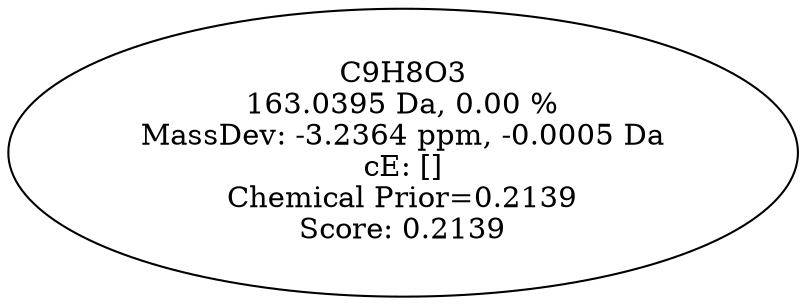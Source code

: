 strict digraph {
v1 [label="C9H8O3\n163.0395 Da, 0.00 %\nMassDev: -3.2364 ppm, -0.0005 Da\ncE: []\nChemical Prior=0.2139\nScore: 0.2139"];
}